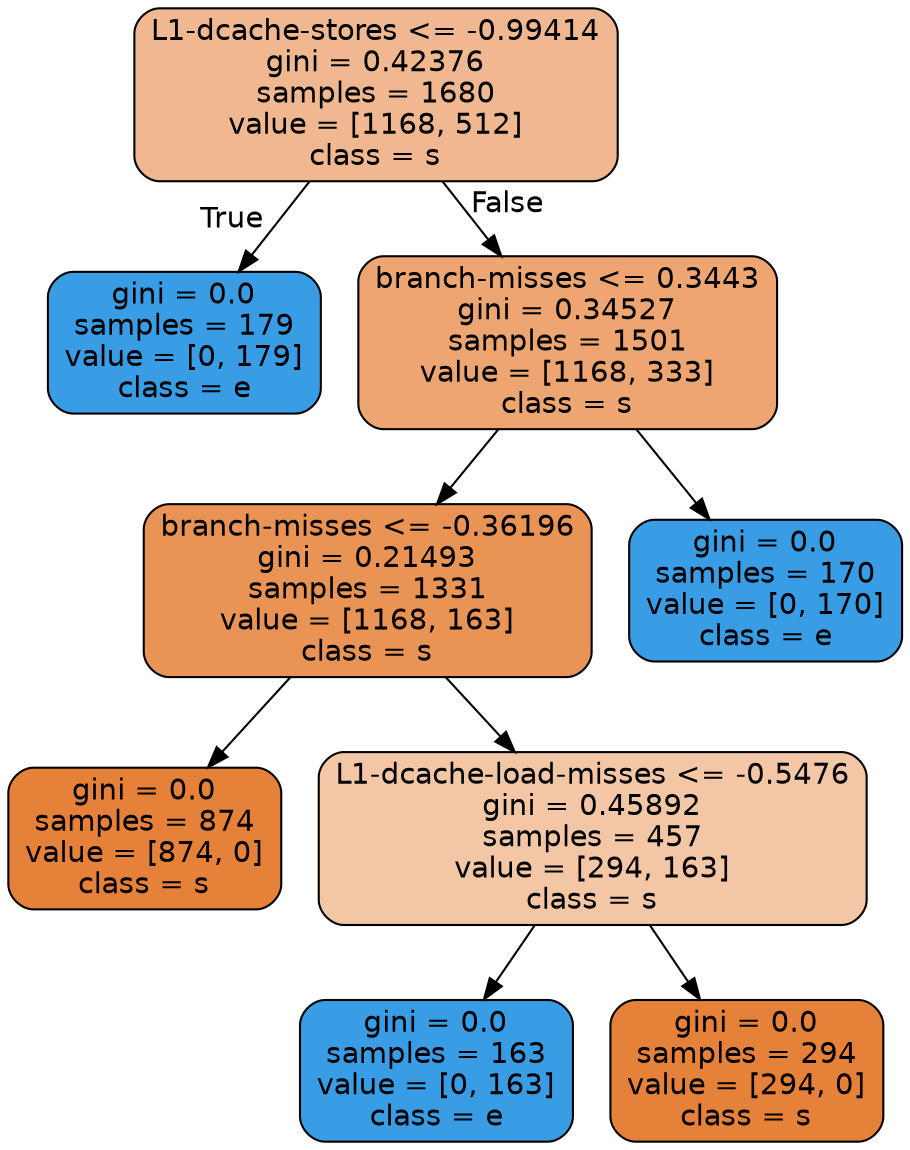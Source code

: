 digraph Tree {
node [shape=box, style="filled, rounded", color="black", fontname=helvetica] ;
edge [fontname=helvetica] ;
0 [label="L1-dcache-stores <= -0.99414\ngini = 0.42376\nsamples = 1680\nvalue = [1168, 512]\nclass = s", fillcolor="#e581398f"] ;
1 [label="gini = 0.0\nsamples = 179\nvalue = [0, 179]\nclass = e", fillcolor="#399de5ff"] ;
0 -> 1 [labeldistance=2.5, labelangle=45, headlabel="True"] ;
2 [label="branch-misses <= 0.3443\ngini = 0.34527\nsamples = 1501\nvalue = [1168, 333]\nclass = s", fillcolor="#e58139b6"] ;
0 -> 2 [labeldistance=2.5, labelangle=-45, headlabel="False"] ;
3 [label="branch-misses <= -0.36196\ngini = 0.21493\nsamples = 1331\nvalue = [1168, 163]\nclass = s", fillcolor="#e58139db"] ;
2 -> 3 ;
4 [label="gini = 0.0\nsamples = 874\nvalue = [874, 0]\nclass = s", fillcolor="#e58139ff"] ;
3 -> 4 ;
5 [label="L1-dcache-load-misses <= -0.5476\ngini = 0.45892\nsamples = 457\nvalue = [294, 163]\nclass = s", fillcolor="#e5813972"] ;
3 -> 5 ;
6 [label="gini = 0.0\nsamples = 163\nvalue = [0, 163]\nclass = e", fillcolor="#399de5ff"] ;
5 -> 6 ;
7 [label="gini = 0.0\nsamples = 294\nvalue = [294, 0]\nclass = s", fillcolor="#e58139ff"] ;
5 -> 7 ;
8 [label="gini = 0.0\nsamples = 170\nvalue = [0, 170]\nclass = e", fillcolor="#399de5ff"] ;
2 -> 8 ;
}